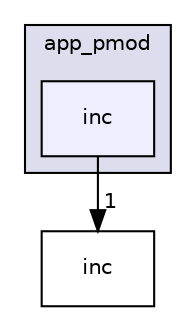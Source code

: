 digraph "inc" {
  compound=true
  node [ fontsize="10", fontname="Helvetica"];
  edge [ labelfontsize="10", labelfontname="Helvetica"];
  subgraph clusterdir_9fcec3dacb6ea33dcf3a9b275672b1f3 {
    graph [ bgcolor="#ddddee", pencolor="black", label="app_pmod" fontname="Helvetica", fontsize="10", URL="dir_9fcec3dacb6ea33dcf3a9b275672b1f3.html"]
  dir_f60044c348fd2ef82b81ce1f55d8d442 [shape=box, label="inc", style="filled", fillcolor="#eeeeff", pencolor="black", URL="dir_f60044c348fd2ef82b81ce1f55d8d442.html"];
  }
  dir_3edf223c38a35cc5ba7f5b4c6571d932 [shape=box label="inc" URL="dir_3edf223c38a35cc5ba7f5b4c6571d932.html"];
  dir_f60044c348fd2ef82b81ce1f55d8d442->dir_3edf223c38a35cc5ba7f5b4c6571d932 [headlabel="1", labeldistance=1.5 headhref="dir_000073_000019.html"];
}
